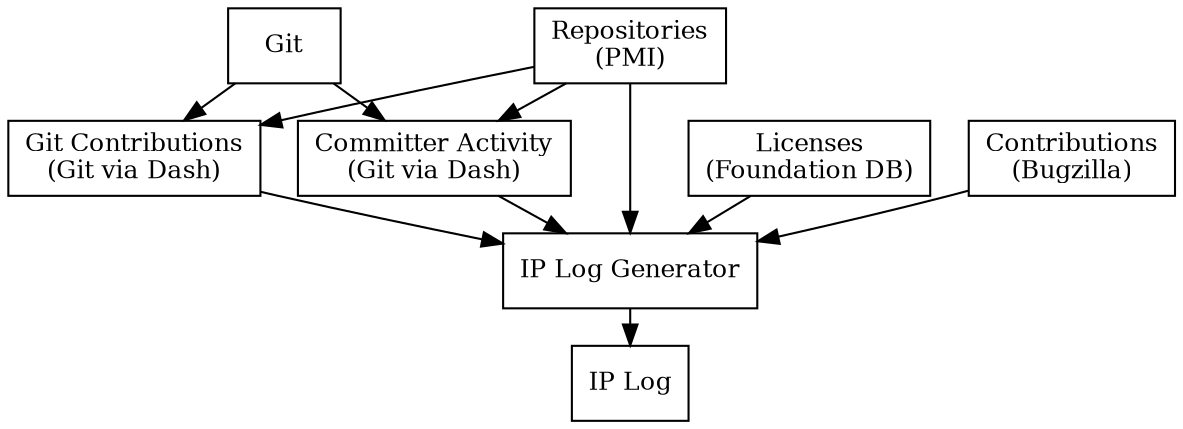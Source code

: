 digraph {
	// Graph properties
	bgcolor=transparent
	
    graph [ranksep="0.25", nodesep="0.25"];
    
	// Nodes that define the key points in the process
	node [shape=box;style=filled;fillcolor=white;fontsize=12]
	git [label="Git", group="g1"]
	committer [label="Committer Activity\n(Git via Dash)", group="g2"]
	pmi [label="Repositories\n(PMI)", group="g1"]
	contributions [label="Git Contributions\n(Git via Dash)"]
	licenses [label="Licenses\n(Foundation DB)", group="g2"]
	generator [label="IP Log Generator", group="g1"]
	contributions_bugzilla [label="Contributions\n(Bugzilla)"]
	iplog [label="IP Log", group="g1"]
	
	git -> committer
	git -> contributions
	pmi -> generator
	pmi -> committer
	pmi -> contributions
	committer -> generator
	contributions -> generator
	licenses -> generator
	contributions_bugzilla ->generator
	generator -> iplog
}